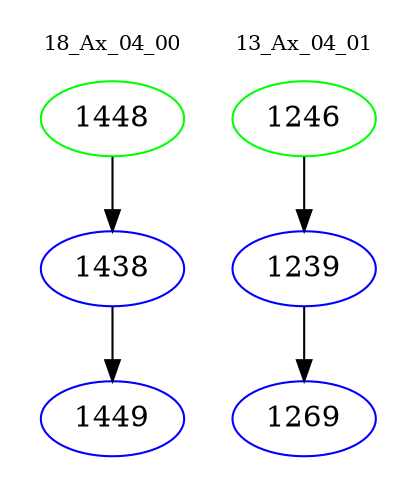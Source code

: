 digraph{
subgraph cluster_0 {
color = white
label = "18_Ax_04_00";
fontsize=10;
T0_1448 [label="1448", color="green"]
T0_1448 -> T0_1438 [color="black"]
T0_1438 [label="1438", color="blue"]
T0_1438 -> T0_1449 [color="black"]
T0_1449 [label="1449", color="blue"]
}
subgraph cluster_1 {
color = white
label = "13_Ax_04_01";
fontsize=10;
T1_1246 [label="1246", color="green"]
T1_1246 -> T1_1239 [color="black"]
T1_1239 [label="1239", color="blue"]
T1_1239 -> T1_1269 [color="black"]
T1_1269 [label="1269", color="blue"]
}
}

